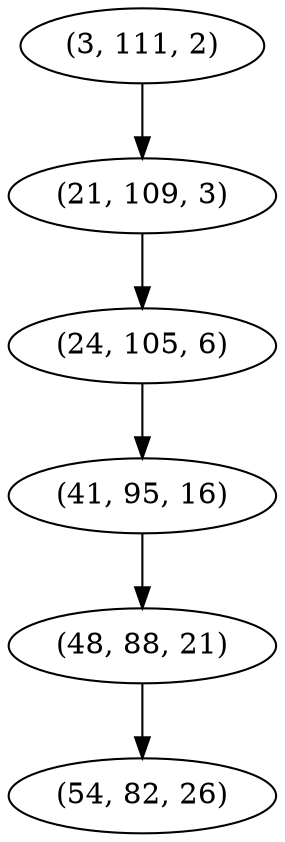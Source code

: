 digraph tree {
    "(3, 111, 2)";
    "(21, 109, 3)";
    "(24, 105, 6)";
    "(41, 95, 16)";
    "(48, 88, 21)";
    "(54, 82, 26)";
    "(3, 111, 2)" -> "(21, 109, 3)";
    "(21, 109, 3)" -> "(24, 105, 6)";
    "(24, 105, 6)" -> "(41, 95, 16)";
    "(41, 95, 16)" -> "(48, 88, 21)";
    "(48, 88, 21)" -> "(54, 82, 26)";
}
